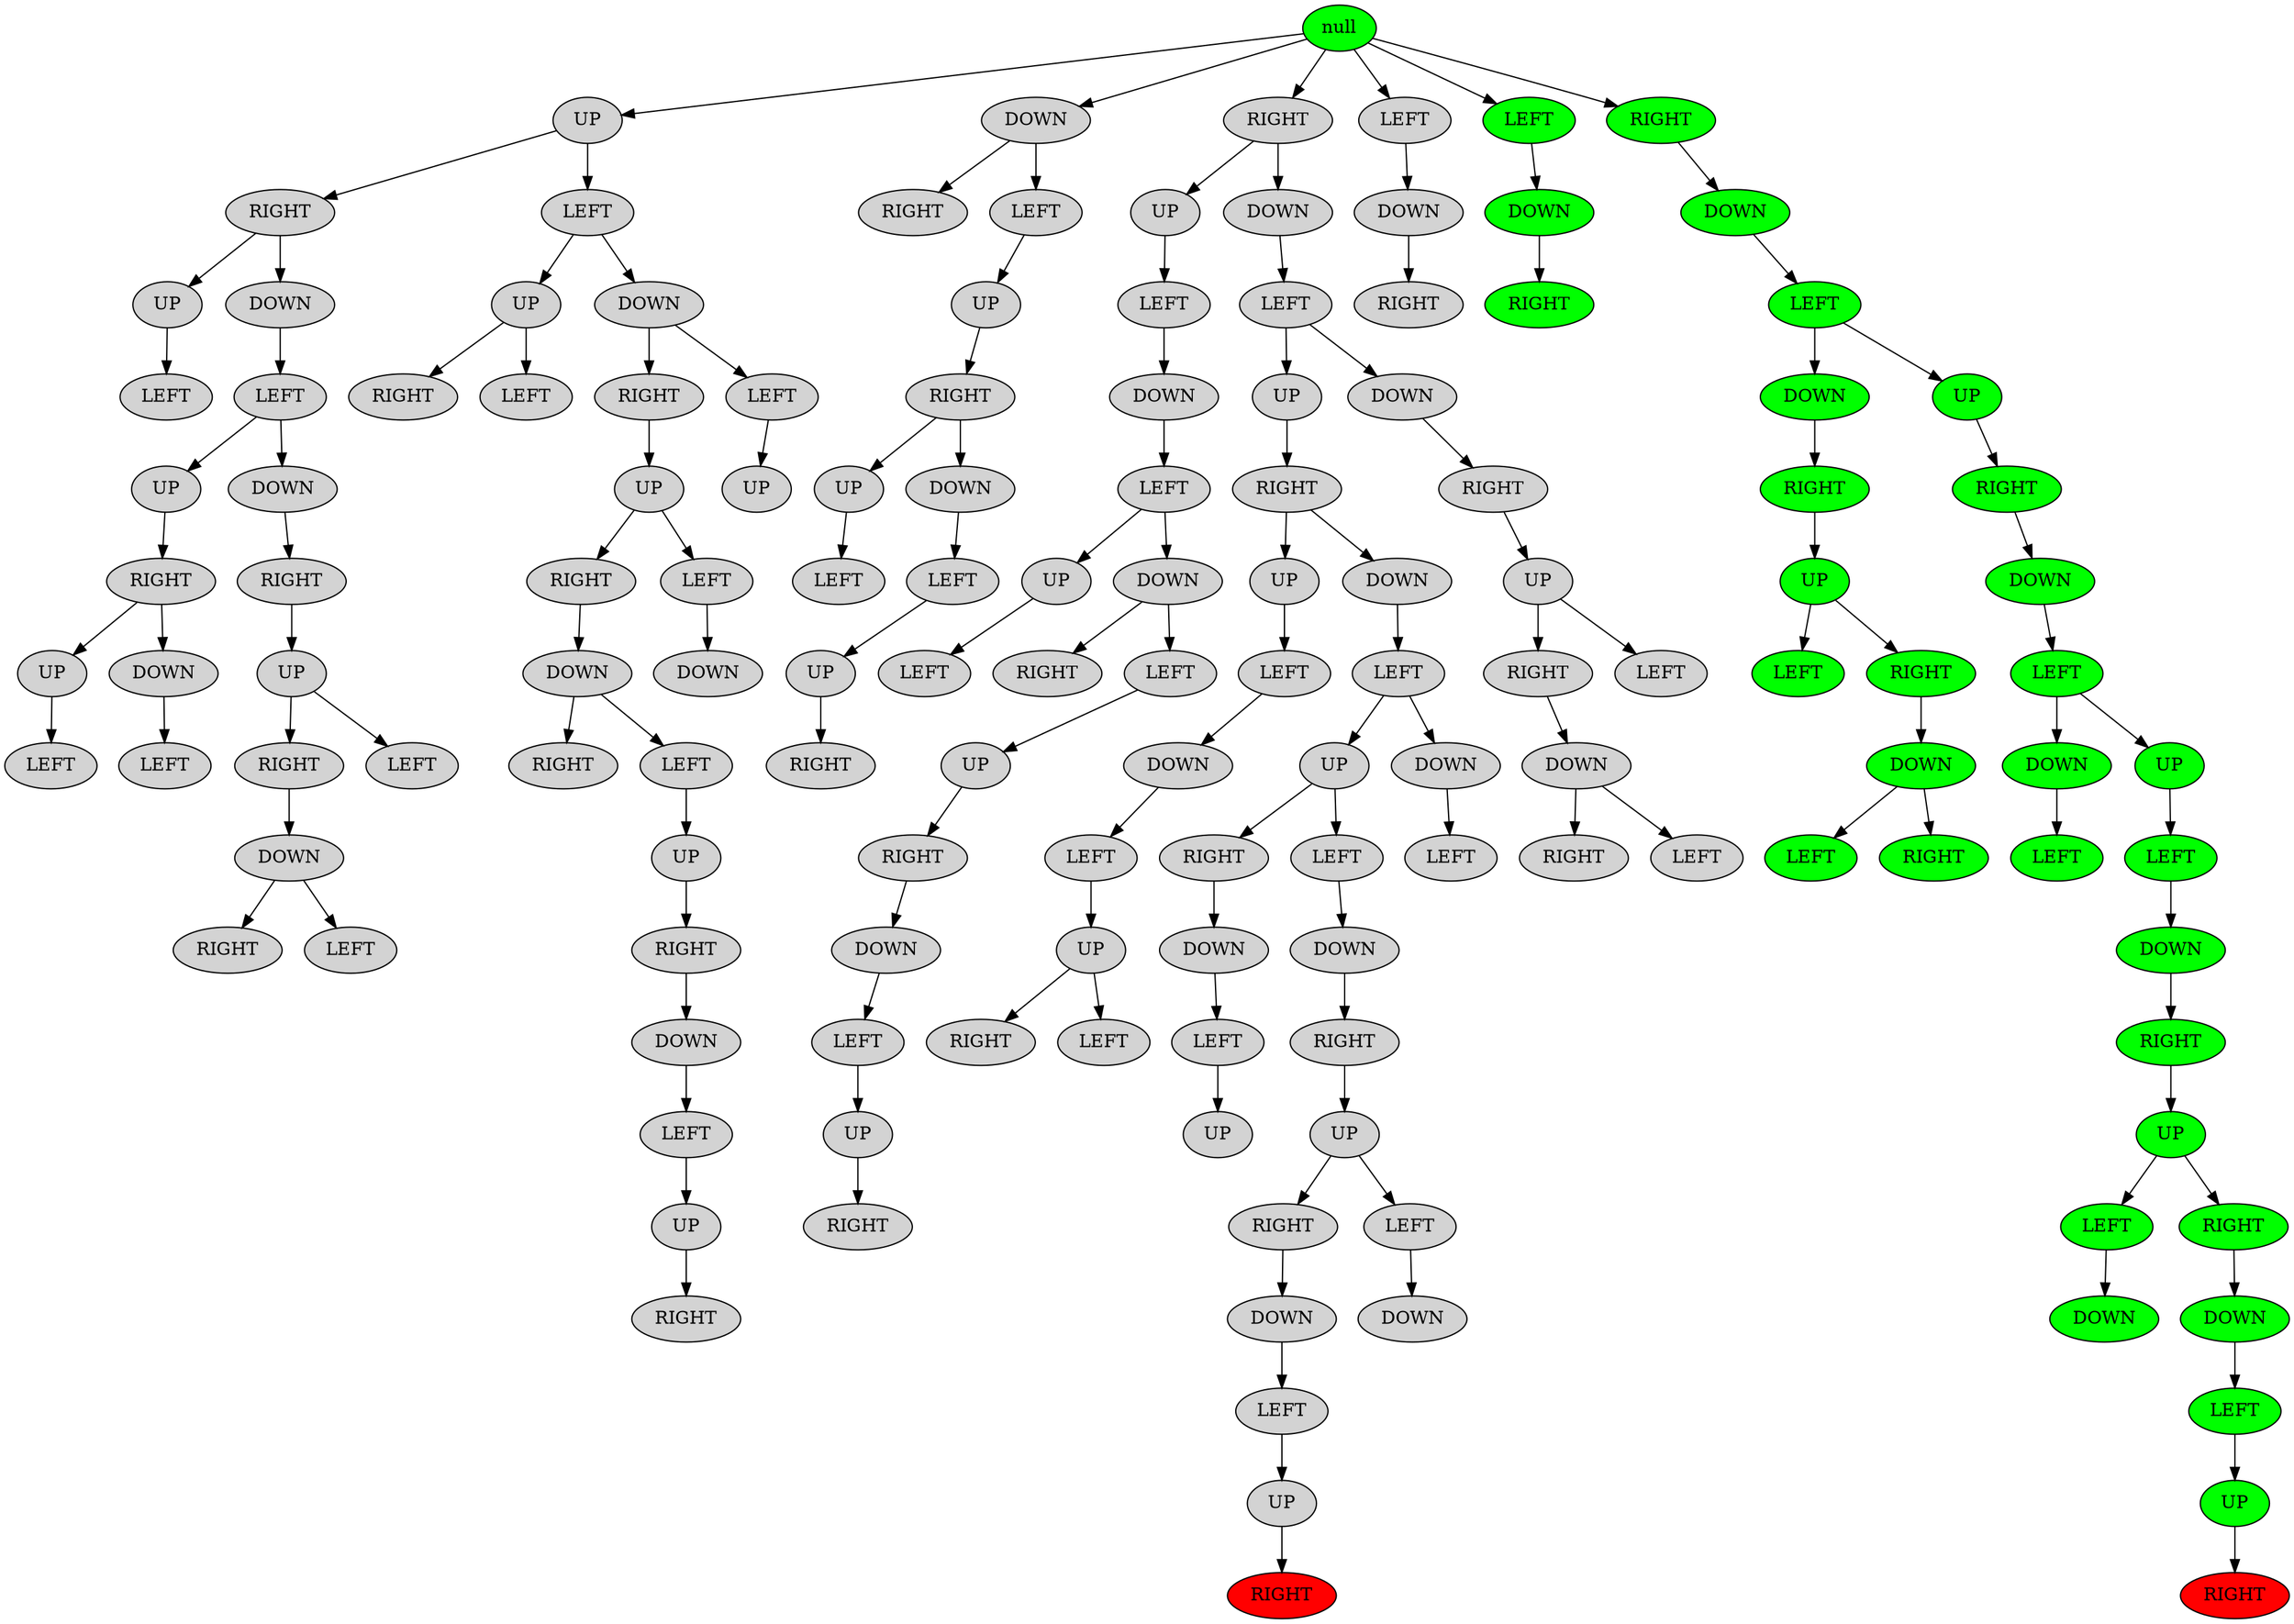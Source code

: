 digraph G {
node [style=filled];
"1211888640" [label="null"];
"564160838" [label="UP"];
"1211888640" -> "564160838";
"2012232625" [label="DOWN"];
"1211888640" -> "2012232625";
"846063400" [label="RIGHT"];
"1211888640" -> "846063400";
"627150481" [label="LEFT"];
"1211888640" -> "627150481";
"128526626" [label="RIGHT"];
"564160838" -> "128526626";
"1911728085" [label="LEFT"];
"564160838" -> "1911728085";
"754666084" [label="RIGHT"];
"2012232625" -> "754666084";
"88558700" [label="LEFT"];
"2012232625" -> "88558700";
"1265210847" [label="UP"];
"846063400" -> "1265210847";
"801197928" [label="DOWN"];
"846063400" -> "801197928";
"1495242910" [label="DOWN"];
"627150481" -> "1495242910";
"1711574013" [label="UP"];
"128526626" -> "1711574013";
"1631862159" [label="DOWN"];
"128526626" -> "1631862159";
"1146848448" [label="UP"];
"1911728085" -> "1146848448";
"1638215613" [label="DOWN"];
"1911728085" -> "1638215613";
"591137559" [label="UP"];
"88558700" -> "591137559";
"1674896058" [label="LEFT"];
"1265210847" -> "1674896058";
"2075203460" [label="LEFT"];
"801197928" -> "2075203460";
"866191240" [label="RIGHT"];
"1495242910" -> "866191240";
"1879492184" [label="LEFT"];
"1711574013" -> "1879492184";
"872627152" [label="LEFT"];
"1631862159" -> "872627152";
"1207769059" [label="RIGHT"];
"1146848448" -> "1207769059";
"2094777811" [label="LEFT"];
"1146848448" -> "2094777811";
"984213526" [label="RIGHT"];
"1638215613" -> "984213526";
"400136488" [label="LEFT"];
"1638215613" -> "400136488";
"942986815" [label="RIGHT"];
"591137559" -> "942986815";
"451111351" [label="DOWN"];
"1674896058" -> "451111351";
"1879034789" [label="UP"];
"2075203460" -> "1879034789";
"875827115" [label="DOWN"];
"2075203460" -> "875827115";
"716157500" [label="UP"];
"872627152" -> "716157500";
"729864207" [label="DOWN"];
"872627152" -> "729864207";
"984849465" [label="UP"];
"984213526" -> "984849465";
"787387795" [label="UP"];
"400136488" -> "787387795";
"2030562336" [label="UP"];
"942986815" -> "2030562336";
"1416233903" [label="DOWN"];
"942986815" -> "1416233903";
"1914572623" [label="LEFT"];
"451111351" -> "1914572623";
"679890578" [label="RIGHT"];
"1879034789" -> "679890578";
"1856426318" [label="RIGHT"];
"875827115" -> "1856426318";
"1792393294" [label="RIGHT"];
"716157500" -> "1792393294";
"1748225580" [label="RIGHT"];
"729864207" -> "1748225580";
"1918627686" [label="RIGHT"];
"984849465" -> "1918627686";
"716143810" [label="LEFT"];
"984849465" -> "716143810";
"1849433705" [label="LEFT"];
"2030562336" -> "1849433705";
"411631404" [label="LEFT"];
"1416233903" -> "411631404";
"897913732" [label="UP"];
"1914572623" -> "897913732";
"1688019098" [label="DOWN"];
"1914572623" -> "1688019098";
"1792845110" [label="UP"];
"679890578" -> "1792845110";
"896681694" [label="DOWN"];
"679890578" -> "896681694";
"687241927" [label="UP"];
"1856426318" -> "687241927";
"627185331" [label="UP"];
"1792393294" -> "627185331";
"706277948" [label="DOWN"];
"1792393294" -> "706277948";
"226170135" [label="UP"];
"1748225580" -> "226170135";
"381707837" [label="DOWN"];
"1918627686" -> "381707837";
"589446616" [label="DOWN"];
"716143810" -> "589446616";
"1321640594" [label="UP"];
"411631404" -> "1321640594";
"457233904" [label="LEFT"];
"897913732" -> "457233904";
"245672235" [label="RIGHT"];
"1688019098" -> "245672235";
"1012570586" [label="LEFT"];
"1688019098" -> "1012570586";
"1207140081" [label="LEFT"];
"1792845110" -> "1207140081";
"1510067370" [label="LEFT"];
"896681694" -> "1510067370";
"1908923184" [label="RIGHT"];
"687241927" -> "1908923184";
"431687835" [label="LEFT"];
"687241927" -> "431687835";
"1164175787" [label="LEFT"];
"627185331" -> "1164175787";
"290658609" [label="LEFT"];
"706277948" -> "290658609";
"1577213552" [label="RIGHT"];
"226170135" -> "1577213552";
"532445947" [label="LEFT"];
"226170135" -> "532445947";
"1170794006" [label="RIGHT"];
"381707837" -> "1170794006";
"1289479439" [label="LEFT"];
"381707837" -> "1289479439";
"6738746" [label="RIGHT"];
"1321640594" -> "6738746";
"2096171631" [label="UP"];
"1012570586" -> "2096171631";
"2114694065" [label="DOWN"];
"1207140081" -> "2114694065";
"1844169442" [label="UP"];
"1510067370" -> "1844169442";
"1537358694" [label="DOWN"];
"1510067370" -> "1537358694";
"804581391" [label="DOWN"];
"1908923184" -> "804581391";
"209813603" [label="DOWN"];
"1577213552" -> "209813603";
"1057941451" [label="UP"];
"1289479439" -> "1057941451";
"1975358023" [label="RIGHT"];
"2096171631" -> "1975358023";
"2101440631" [label="LEFT"];
"2114694065" -> "2101440631";
"2109957412" [label="RIGHT"];
"1844169442" -> "2109957412";
"901506536" [label="LEFT"];
"1844169442" -> "901506536";
"747464370" [label="LEFT"];
"1537358694" -> "747464370";
"1513712028" [label="RIGHT"];
"804581391" -> "1513712028";
"1018547642" [label="LEFT"];
"804581391" -> "1018547642";
"1456208737" [label="RIGHT"];
"209813603" -> "1456208737";
"288665596" [label="LEFT"];
"209813603" -> "288665596";
"13648335" [label="RIGHT"];
"1057941451" -> "13648335";
"312116338" [label="DOWN"];
"1975358023" -> "312116338";
"453211571" [label="UP"];
"2101440631" -> "453211571";
"796684896" [label="DOWN"];
"2109957412" -> "796684896";
"757108857" [label="DOWN"];
"901506536" -> "757108857";
"1809787067" [label="DOWN"];
"13648335" -> "1809787067";
"1802598046" [label="LEFT"];
"312116338" -> "1802598046";
"659748578" [label="RIGHT"];
"453211571" -> "659748578";
"240650537" [label="LEFT"];
"453211571" -> "240650537";
"483422889" [label="LEFT"];
"796684896" -> "483422889";
"2088051243" [label="RIGHT"];
"757108857" -> "2088051243";
"1277181601" [label="LEFT"];
"1809787067" -> "1277181601";
"41903949" [label="UP"];
"1802598046" -> "41903949";
"488970385" [label="UP"];
"483422889" -> "488970385";
"1209271652" [label="UP"];
"2088051243" -> "1209271652";
"93122545" [label="UP"];
"1277181601" -> "93122545";
"2083562754" [label="RIGHT"];
"41903949" -> "2083562754";
"1239731077" [label="RIGHT"];
"1209271652" -> "1239731077";
"557041912" [label="LEFT"];
"1209271652" -> "557041912";
"1134712904" [label="RIGHT"];
"93122545" -> "1134712904";
"985922955" [label="DOWN"];
"1239731077" -> "985922955";
"1435804085" [label="DOWN"];
"557041912" -> "1435804085";
"1784662007" [label="LEFT"];
"985922955" -> "1784662007";
"997110508" [label="UP"];
"1784662007" -> "997110508";
"509886383" [label="RIGHT", fillcolor="red"];
"997110508" -> "509886383";
"1211888640" [label="null", fillcolor="green"];
"1854778591" [label="LEFT", fillcolor="green"];
"1211888640" -> "1854778591";
"2054798982" [label="DOWN", fillcolor="green"];
"1854778591" -> "2054798982";
"885951223" [label="RIGHT", fillcolor="green"];
"2054798982" -> "885951223";
"191382150" [label="RIGHT", fillcolor="green"];
"1211888640" -> "191382150";
"142666848" [label="DOWN", fillcolor="green"];
"191382150" -> "142666848";
"1060830840" [label="LEFT", fillcolor="green"];
"142666848" -> "1060830840";
"2137211482" [label="DOWN", fillcolor="green"];
"1060830840" -> "2137211482";
"920011586" [label="RIGHT", fillcolor="green"];
"2137211482" -> "920011586";
"968514068" [label="UP", fillcolor="green"];
"920011586" -> "968514068";
"1360767589" [label="LEFT", fillcolor="green"];
"968514068" -> "1360767589";
"873415566" [label="RIGHT", fillcolor="green"];
"968514068" -> "873415566";
"818403870" [label="DOWN", fillcolor="green"];
"873415566" -> "818403870";
"1531333864" [label="LEFT", fillcolor="green"];
"818403870" -> "1531333864";
"1468177767" [label="RIGHT", fillcolor="green"];
"818403870" -> "1468177767";
"434091818" [label="UP", fillcolor="green"];
"1060830840" -> "434091818";
"398887205" [label="RIGHT", fillcolor="green"];
"434091818" -> "398887205";
"2114889273" [label="DOWN", fillcolor="green"];
"398887205" -> "2114889273";
"1025799482" [label="LEFT", fillcolor="green"];
"2114889273" -> "1025799482";
"1504109395" [label="DOWN", fillcolor="green"];
"1025799482" -> "1504109395";
"2047526627" [label="LEFT", fillcolor="green"];
"1504109395" -> "2047526627";
"1908316405" [label="UP", fillcolor="green"];
"1025799482" -> "1908316405";
"1873653341" [label="LEFT", fillcolor="green"];
"1908316405" -> "1873653341";
"25126016" [label="DOWN", fillcolor="green"];
"1873653341" -> "25126016";
"762218386" [label="RIGHT", fillcolor="green"];
"25126016" -> "762218386";
"672320506" [label="UP", fillcolor="green"];
"762218386" -> "672320506";
"718231523" [label="LEFT", fillcolor="green"];
"672320506" -> "718231523";
"1349414238" [label="DOWN", fillcolor="green"];
"718231523" -> "1349414238";
"157627094" [label="RIGHT", fillcolor="green"];
"672320506" -> "157627094";
"932607259" [label="DOWN", fillcolor="green"];
"157627094" -> "932607259";
"1740000325" [label="LEFT", fillcolor="green"];
"932607259" -> "1740000325";
"1142020464" [label="UP", fillcolor="green"];
"1740000325" -> "1142020464";
"1682092198" [label="RIGHT", fillcolor="red"];
"1142020464" -> "1682092198";
}
